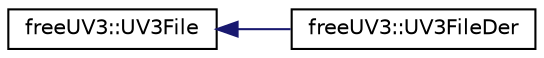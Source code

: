 digraph "Graphical Class Hierarchy"
{
  edge [fontname="Helvetica",fontsize="10",labelfontname="Helvetica",labelfontsize="10"];
  node [fontname="Helvetica",fontsize="10",shape=record];
  rankdir="LR";
  Node0 [label="freeUV3::UV3File",height=0.2,width=0.4,color="black", fillcolor="white", style="filled",URL="$classfree_u_v3_1_1_u_v3_file.html",tooltip="This class represent a file contained by UV3Decoder instance. "];
  Node0 -> Node1 [dir="back",color="midnightblue",fontsize="10",style="solid",fontname="Helvetica"];
  Node1 [label="freeUV3::UV3FileDer",height=0.2,width=0.4,color="black", fillcolor="white", style="filled",URL="$classfree_u_v3_1_1_u_v3_file_der.html"];
}
